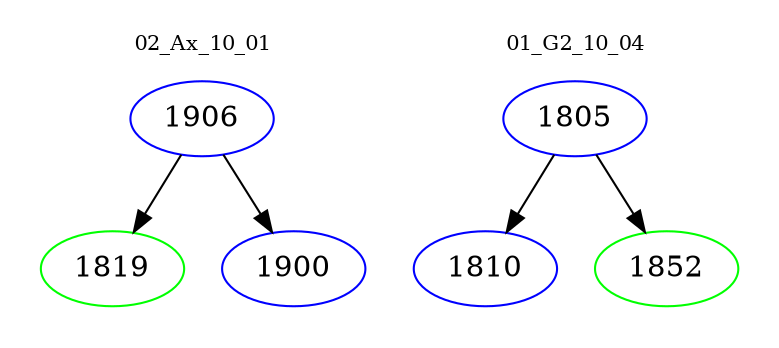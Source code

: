 digraph{
subgraph cluster_0 {
color = white
label = "02_Ax_10_01";
fontsize=10;
T0_1906 [label="1906", color="blue"]
T0_1906 -> T0_1819 [color="black"]
T0_1819 [label="1819", color="green"]
T0_1906 -> T0_1900 [color="black"]
T0_1900 [label="1900", color="blue"]
}
subgraph cluster_1 {
color = white
label = "01_G2_10_04";
fontsize=10;
T1_1805 [label="1805", color="blue"]
T1_1805 -> T1_1810 [color="black"]
T1_1810 [label="1810", color="blue"]
T1_1805 -> T1_1852 [color="black"]
T1_1852 [label="1852", color="green"]
}
}
